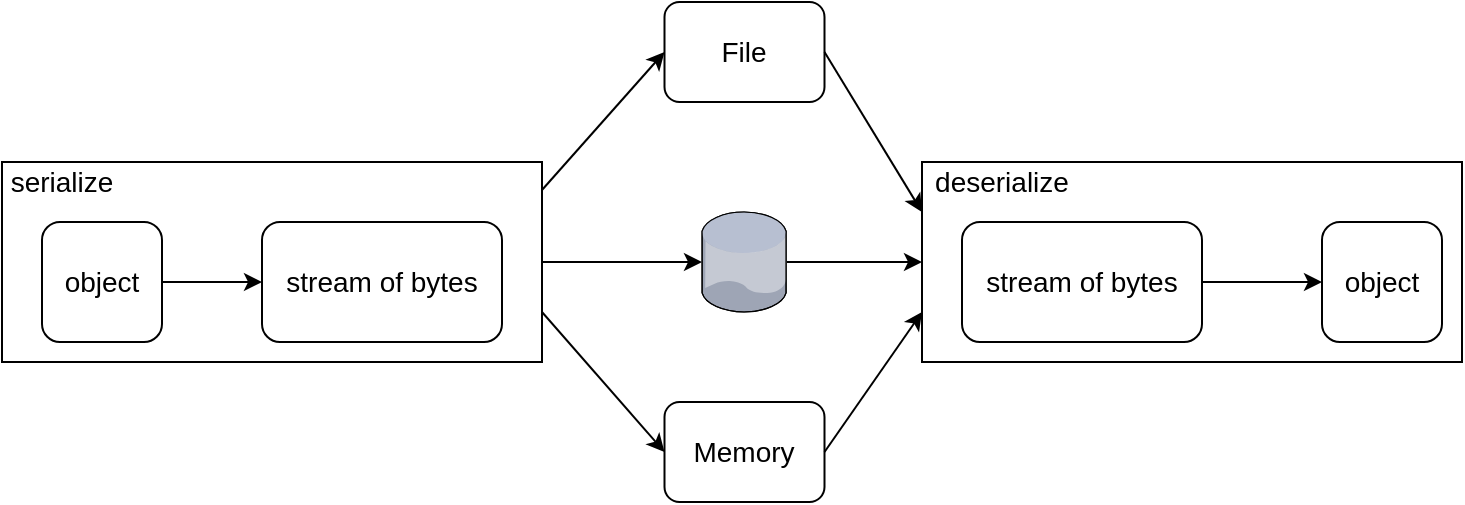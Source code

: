 <mxfile version="14.1.5" type="device"><diagram id="MNhjWxRnd4Ysg626Zo6b" name="第 1 页"><mxGraphModel dx="1086" dy="966" grid="1" gridSize="10" guides="1" tooltips="1" connect="1" arrows="1" fold="1" page="1" pageScale="1" pageWidth="827" pageHeight="1169" math="0" shadow="0"><root><mxCell id="0"/><mxCell id="1" parent="0"/><mxCell id="dnnEez4G0kLmsUHD99IW-1" value="" style="rounded=0;whiteSpace=wrap;html=1;" vertex="1" parent="1"><mxGeometry x="40" y="290" width="270" height="100" as="geometry"/></mxCell><mxCell id="dnnEez4G0kLmsUHD99IW-4" value="" style="edgeStyle=orthogonalEdgeStyle;rounded=0;orthogonalLoop=1;jettySize=auto;html=1;fontSize=14;" edge="1" parent="1" source="dnnEez4G0kLmsUHD99IW-2" target="dnnEez4G0kLmsUHD99IW-3"><mxGeometry relative="1" as="geometry"/></mxCell><mxCell id="dnnEez4G0kLmsUHD99IW-2" value="object" style="rounded=1;whiteSpace=wrap;html=1;fontSize=14;" vertex="1" parent="1"><mxGeometry x="60" y="320" width="60" height="60" as="geometry"/></mxCell><mxCell id="dnnEez4G0kLmsUHD99IW-3" value="stream of bytes" style="whiteSpace=wrap;html=1;rounded=1;fontSize=14;" vertex="1" parent="1"><mxGeometry x="170" y="320" width="120" height="60" as="geometry"/></mxCell><mxCell id="dnnEez4G0kLmsUHD99IW-5" value="serialize" style="text;html=1;strokeColor=none;fillColor=none;align=center;verticalAlign=middle;whiteSpace=wrap;rounded=0;fontSize=14;" vertex="1" parent="1"><mxGeometry x="50" y="290" width="40" height="20" as="geometry"/></mxCell><mxCell id="dnnEez4G0kLmsUHD99IW-6" value="" style="verticalLabelPosition=bottom;aspect=fixed;html=1;verticalAlign=top;strokeColor=none;align=center;outlineConnect=0;shape=mxgraph.citrix.database;fontSize=14;" vertex="1" parent="1"><mxGeometry x="390" y="315" width="42.5" height="50" as="geometry"/></mxCell><mxCell id="dnnEez4G0kLmsUHD99IW-8" value="Memory" style="rounded=1;whiteSpace=wrap;html=1;fontSize=14;" vertex="1" parent="1"><mxGeometry x="371.25" y="410" width="80" height="50" as="geometry"/></mxCell><mxCell id="dnnEez4G0kLmsUHD99IW-9" value="File" style="rounded=1;whiteSpace=wrap;html=1;fontSize=14;" vertex="1" parent="1"><mxGeometry x="371.25" y="210" width="80" height="50" as="geometry"/></mxCell><mxCell id="dnnEez4G0kLmsUHD99IW-11" value="" style="rounded=0;whiteSpace=wrap;html=1;" vertex="1" parent="1"><mxGeometry x="500" y="290" width="270" height="100" as="geometry"/></mxCell><mxCell id="dnnEez4G0kLmsUHD99IW-13" value="object" style="rounded=1;whiteSpace=wrap;html=1;fontSize=14;" vertex="1" parent="1"><mxGeometry x="700" y="320" width="60" height="60" as="geometry"/></mxCell><mxCell id="dnnEez4G0kLmsUHD99IW-14" value="stream of bytes" style="whiteSpace=wrap;html=1;rounded=1;fontSize=14;" vertex="1" parent="1"><mxGeometry x="520" y="320" width="120" height="60" as="geometry"/></mxCell><mxCell id="dnnEez4G0kLmsUHD99IW-15" value="deserialize" style="text;html=1;strokeColor=none;fillColor=none;align=center;verticalAlign=middle;whiteSpace=wrap;rounded=0;fontSize=14;" vertex="1" parent="1"><mxGeometry x="520" y="290" width="40" height="20" as="geometry"/></mxCell><mxCell id="dnnEez4G0kLmsUHD99IW-16" value="" style="endArrow=classic;html=1;fontSize=14;exitX=1;exitY=0.5;exitDx=0;exitDy=0;entryX=0;entryY=0.5;entryDx=0;entryDy=0;" edge="1" parent="1" source="dnnEez4G0kLmsUHD99IW-14" target="dnnEez4G0kLmsUHD99IW-13"><mxGeometry width="50" height="50" relative="1" as="geometry"><mxPoint x="390" y="520" as="sourcePoint"/><mxPoint x="440" y="470" as="targetPoint"/></mxGeometry></mxCell><mxCell id="dnnEez4G0kLmsUHD99IW-17" value="" style="endArrow=classic;html=1;fontSize=14;entryX=0;entryY=0.5;entryDx=0;entryDy=0;" edge="1" parent="1" source="dnnEez4G0kLmsUHD99IW-6" target="dnnEez4G0kLmsUHD99IW-11"><mxGeometry width="50" height="50" relative="1" as="geometry"><mxPoint x="390" y="520" as="sourcePoint"/><mxPoint x="440" y="470" as="targetPoint"/></mxGeometry></mxCell><mxCell id="dnnEez4G0kLmsUHD99IW-18" value="" style="endArrow=classic;html=1;fontSize=14;exitX=1;exitY=0.5;exitDx=0;exitDy=0;" edge="1" parent="1" source="dnnEez4G0kLmsUHD99IW-1" target="dnnEez4G0kLmsUHD99IW-6"><mxGeometry width="50" height="50" relative="1" as="geometry"><mxPoint x="390" y="520" as="sourcePoint"/><mxPoint x="440" y="470" as="targetPoint"/></mxGeometry></mxCell><mxCell id="dnnEez4G0kLmsUHD99IW-19" value="" style="endArrow=classic;html=1;fontSize=14;exitX=1;exitY=0.75;exitDx=0;exitDy=0;entryX=0;entryY=0.5;entryDx=0;entryDy=0;" edge="1" parent="1" source="dnnEez4G0kLmsUHD99IW-1" target="dnnEez4G0kLmsUHD99IW-8"><mxGeometry width="50" height="50" relative="1" as="geometry"><mxPoint x="390" y="520" as="sourcePoint"/><mxPoint x="440" y="470" as="targetPoint"/></mxGeometry></mxCell><mxCell id="dnnEez4G0kLmsUHD99IW-20" value="" style="endArrow=classic;html=1;fontSize=14;exitX=1;exitY=0.14;exitDx=0;exitDy=0;exitPerimeter=0;entryX=0;entryY=0.5;entryDx=0;entryDy=0;" edge="1" parent="1" source="dnnEez4G0kLmsUHD99IW-1" target="dnnEez4G0kLmsUHD99IW-9"><mxGeometry width="50" height="50" relative="1" as="geometry"><mxPoint x="390" y="520" as="sourcePoint"/><mxPoint x="440" y="470" as="targetPoint"/></mxGeometry></mxCell><mxCell id="dnnEez4G0kLmsUHD99IW-21" value="" style="endArrow=classic;html=1;fontSize=14;exitX=1;exitY=0.5;exitDx=0;exitDy=0;entryX=0;entryY=0.25;entryDx=0;entryDy=0;" edge="1" parent="1" source="dnnEez4G0kLmsUHD99IW-9" target="dnnEez4G0kLmsUHD99IW-11"><mxGeometry width="50" height="50" relative="1" as="geometry"><mxPoint x="390" y="520" as="sourcePoint"/><mxPoint x="440" y="470" as="targetPoint"/></mxGeometry></mxCell><mxCell id="dnnEez4G0kLmsUHD99IW-22" value="" style="endArrow=classic;html=1;fontSize=14;exitX=1;exitY=0.5;exitDx=0;exitDy=0;entryX=0;entryY=0.75;entryDx=0;entryDy=0;" edge="1" parent="1" source="dnnEez4G0kLmsUHD99IW-8" target="dnnEez4G0kLmsUHD99IW-11"><mxGeometry width="50" height="50" relative="1" as="geometry"><mxPoint x="390" y="520" as="sourcePoint"/><mxPoint x="440" y="470" as="targetPoint"/></mxGeometry></mxCell></root></mxGraphModel></diagram></mxfile>